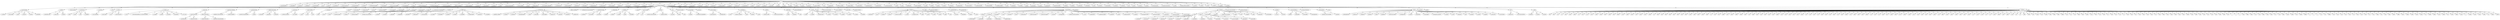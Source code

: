 digraph "ontology" {
  v0 [label="top"];
  v1 [label="v_growing-kind"];
  v2 [label="v_habitat"];
  v3 [label="v_hexactinellids"];
  v4 [label="v_consistency"];
  v5 [label="v_acanthose"];
  v6 [label="v_order"];
  v7 [label="v_actine"];
  v8 [label="v_aster"];
  v9 [label="v_surface"];
  v10 [label="v_hierarchy"];
  v11 [label="v_absent-hierarchy"];
  v12 [label="v_ectosome-skeleton"];
  v13 [label="v_ornamentation"];
  v14 [label="v_isanchora"];
  v15 [label="v_desma-description"];
  v16 [label="v_ectosome"];
  v17 [label="v_orthotriaena"];
  v18 [label="e_max-diameter"];
  v19 [label="v_visible-ectosome"];
  v20 [label="e_separable"];
  v21 [label="e_spicules"];
  v22 [label="e_skeleton"];
  v23 [label="v_macro-debris"];
  v24 [label="v_chemical"];
  v25 [label="v_genus"];
  v26 [label="v_reticulation"];
  v27 [label="v_megascleres"];
  v28 [label="e_smooth-form"];
  v29 [label="e_axis"];
  v30 [label="e_actine"];
  v31 [label="e_acanthose"];
  v32 [label="e_characteristics"];
  v33 [label="e_ornamentation"];
  v34 [label="e_styloids"];
  v35 [label="e_predominant-kind"];
  v36 [label="e_max-length"];
  v37 [label="e_two-or-more-length"];
  v38 [label="v_skeleton-characteristics"];
  v39 [label="e_arrangement"];
  v40 [label="e_aspect"];
  v41 [label="v_tracts-hierarchy"];
  v42 [label="v_sponge"];
  v43 [label="e_external-features"];
  v44 [label="e_ecological-features"];
  v45 [label="e_spiculate-skeleton"];
  v46 [label="e_fibrous-skeleton"];
  v47 [label="e_tracts-skeleton"];
  v48 [label="e_anatomy"];
  v49 [label="v_sponge-problem"];
  v50 [label="e_description"];
  v51 [label="e_solution"];
  v52 [label="v_association"];
  v53 [label="v_distribution"];
  v54 [label="v_sea"];
  v55 [label="v_foreign"];
  v56 [label="v_characters"];
  v57 [label="e_shaft"];
  v58 [label="e_sinuose-disposition"];
  v59 [label="v_no-hierarchy"];
  v60 [label="e_tract-number"];
  v61 [label="v_aspect"];
  v62 [label="v_ectosome-arrangement"];
  v63 [label="v_absent-osc"];
  v64 [label="v_pososc"];
  v65 [label="v_hand"];
  v66 [label="v_architecture"];
  v67 [label="v_isochela"];
  v68 [label="e_form"];
  v69 [label="v_microxea"];
  v70 [label="v_oxyaster"];
  v71 [label="e_deformation"];
  v72 [label="e_two-length-categories"];
  v73 [label="v_fibrous-skeleton"];
  v74 [label="e_architecture"];
  v75 [label="e_basal-spongin"];
  v76 [label="e_hierarchy"];
  v77 [label="e_dark-pith"];
  v78 [label="e_pigmentation"];
  v79 [label="e_when-dryed"];
  v80 [label="e_fasciculated"];
  v81 [label="e_filaments"];
  v82 [label="e_spiculoids"];
  v83 [label="e_choanocyte"];
  v84 [label="e_foreign"];
  v85 [label="v_choanocyte-characteristics"];
  v86 [label="e_diameter"];
  v87 [label="v_location-foreign"];
  v88 [label="v_sponge-ontology"];
  v89 [label="v_disposition"];
  v90 [label="v_absent-cortex"];
  v91 [label="v_section-characteristics"];
  v92 [label="e_by-transparency"];
  v93 [label="e_pith"];
  v94 [label="e_bark"];
  v95 [label="v_fixation"];
  v96 [label="v_specie"];
  v97 [label="v_new-boolean"];
  v98 [label="v_section"];
  v99 [label="v_axis"];
  v100 [label="v_spicule-location"];
  v101 [label="e_monactinal"];
  v102 [label="e_diactinal"];
  v103 [label="v_arrangement"];
  v104 [label="v_growing"];
  v105 [label="e_grow"];
  v106 [label="e_line-form"];
  v107 [label="v_desma"];
  v108 [label="e_tuberculated"];
  v109 [label="e_zigosis"];
  v110 [label="v_tract-number"];
  v111 [label="v_substrate"];
  v112 [label="v_absent-section"];
  v113 [label="v_cortex"];
  v114 [label="v_body-size"];
  v115 [label="v_external-features"];
  v116 [label="e_body-size"];
  v117 [label="e_consistency"];
  v118 [label="e_hand"];
  v119 [label="e_touch"];
  v120 [label="e_surface"];
  v121 [label="e_growing"];
  v122 [label="e_boring"];
  v123 [label="e_colour"];
  v124 [label="e_crible"];
  v125 [label="e_hollow"];
  v126 [label="e_brush"];
  v127 [label="e_briozoa"];
  v128 [label="e_macro-debris"];
  v129 [label="e_osc"];
  v130 [label="e_gemmules"];
  v131 [label="v_touch"];
  v132 [label="v_dry"];
  v133 [label="e_hollow-cylinder"];
  v134 [label="e_elastic-fibers"];
  v135 [label="v_tracts-predominancy"];
  v136 [label="v_tracts-skeleton"];
  v137 [label="e_reticulation"];
  v138 [label="e_predominancy"];
  v139 [label="e_distribution"];
  v140 [label="v_cortex-characteristics"];
  v141 [label="e_cortical-spicules"];
  v142 [label="e_thick"];
  v143 [label="v_chela"];
  v144 [label="v_sterraster"];
  v145 [label="e_type"];
  v146 [label="e_deformed"];
  v147 [label="e_sterr-diameter"];
  v148 [label="v_mesh-side"];
  v149 [label="v_absent-foreign"];
  v150 [label="v_sponge-solution"];
  v151 [label="e_order"];
  v152 [label="e_family"];
  v153 [label="e_genus"];
  v154 [label="e_specie"];
  v155 [label="v_colours"];
  v156 [label="v_fibrous-hierarchy"];
  v157 [label="v_line"];
  v158 [label="v_spiculate-skeleton"];
  v159 [label="e_chemical"];
  v160 [label="e_megascleres"];
  v161 [label="e_microscleres"];
  v162 [label="e_sclerospongids"];
  v163 [label="e_hexactinellids"];
  v164 [label="e_uniform-length"];
  v165 [label="v_anisochela"];
  v166 [label="v_predominancy"];
  v167 [label="v_isochela-form"];
  v168 [label="v_megas-form"];
  v169 [label="v_triaena"];
  v170 [label="v_line-form"];
  v171 [label="e_line"];
  v172 [label="e_peduncle"];
  v173 [label="v_micros"];
  v174 [label="v_tracts-characteristics"];
  v175 [label="e_number"];
  v176 [label="e_kind"];
  v177 [label="v_anatomic-features"];
  v178 [label="e_ectosome"];
  v179 [label="e_cortex"];
  v180 [label="e_mesh-side"];
  v181 [label="e_spicule-location"];
  v182 [label="v_numosc"];
  v183 [label="v_characteristics"];
  v184 [label="v_ecological-features"];
  v185 [label="e_fixation"];
  v186 [label="e_habitat"];
  v187 [label="e_substrate"];
  v188 [label="e_decrease"];
  v189 [label="e_oxid"];
  v190 [label="e_location"];
  v191 [label="e_association"];
  v192 [label="v_foreign-kind"];
  v193 [label="v_colour"];
  v194 [label="e_internal"];
  v195 [label="e_external"];
  v196 [label="v_osc-characteristics"];
  v197 [label="e_dot"];
  v198 [label="e_pach"];
  v199 [label="e_numosc"];
  v200 [label="e_pososc"];
  v201 [label="v_form"];
  v202 [label="v_hierarchy-tracts"];
  v203 [label="e_vertical-tracts"];
  v204 [label="e_transversal-tracts"];
  v205 [label="v_hierarchy-characteristics"];
  v206 [label="e_malla"];
  v207 [label="e_primary-fibre-reduced"];
  v208 [label="e_section"];
  v209 [label="v_foreign-characteristics"];
  v210 [label="e_where"];
  v211 [label="e_cored"];
  v212 [label="v_location"];
  v213 [label="v_microrhabd"];
  v214 [label="v_family"];
  v215 [label="v_osc"];
  v216 [label="v_shaft"];
  v217 [label="v_number"];
  v218 [label="v_symbol"];
  v219 [label="v_boolean"];
  v220 [label="v_integer"];
  v221 [label="v_float"];
  v222 [label="v_small"];
  v223 [label="v_firm"];
  v224 [label="v_h_tough"];
  v225 [label="v_rough"];
  v226 [label="v_even"];
  v227 [label="v_no"];
  v228 [label="v_none"];
  v229 [label="v_rock"];
  v230 [label="v_mediterranean"];
  v231 [label="v_silica"];
  v232 [label="v_perifery-radiate"];
  v233 [label="v_smooth-ornamentation"];
  v234 [label="v_yellowish"];
  v235 [label="v_one-osc"];
  v236 [label="v_elevated"];
  v237 [label="v_no-acanthose"];
  v238 [label="900"];
  v239 [label="v_spherule"];
  v240 [label="v_yes"];
  v241 [label="800"];
  v242 [label="v_hemispherical"];
  v243 [label="v_grey"];
  v244 [label="v_whitish"];
  v245 [label="v_strongyle"];
  v246 [label="v_fusiform"];
  v247 [label="120"];
  v248 [label="18"];
  v249 [label="v_spherical"];
  v250 [label="v_elliptical"];
  v251 [label="v_medium"];
  v252 [label="v_semidark-cave"];
  v253 [label="v_atlantic"];
  v254 [label="v_absent-microscleres"];
  v255 [label="440"];
  v256 [label="v_globular"];
  v257 [label="v_circular"];
  v258 [label="v_stony"];
  v259 [label="v_some"];
  v260 [label="v_radiate"];
  v261 [label="v_breakable"];
  v262 [label="v_t_hispid"];
  v263 [label="v_incrusted-pebbles-or-calcareous-debris"];
  v264 [label="v_s_hispid"];
  v265 [label="v_several"];
  v266 [label="v_depressed"];
  v267 [label="1400"];
  v268 [label="2000"];
  v269 [label="v_oxea"];
  v270 [label="v_anatriaena"];
  v271 [label="30"];
  v272 [label="v_normal"];
  v273 [label="v_bristly"];
  v274 [label="v_totally"];
  v275 [label="v_coating"];
  v276 [label="613"];
  v277 [label="v_sheet"];
  v278 [label="v_yellow"];
  v279 [label="v_tylostyle"];
  v280 [label="v_style"];
  v281 [label="v_subtylostyle"];
  v282 [label="v_encrusting"];
  v283 [label="1110"];
  v284 [label="v_papillate"];
  v285 [label="v_h_fleshy"];
  v286 [label="v_smooth-touch"];
  v287 [label="v_organic-material"];
  v288 [label="1470"];
  v289 [label="v_thick-encrusting"];
  v290 [label="1300"];
  v291 [label="v_mud"];
  v292 [label="2030"];
  v293 [label="v_velvety"];
  v294 [label="v_confused"];
  v295 [label="v_variable"];
  v296 [label="v_detritic"];
  v297 [label="v_styles"];
  v298 [label="600"];
  v299 [label="v_ordered"];
  v300 [label="v_cream-to-brown"];
  v301 [label="1160"];
  v302 [label="500"];
  v303 [label="v_soft"];
  v304 [label="v_hymedesmioid"];
  v305 [label="v_orange"];
  v306 [label="v_one-axis"];
  v307 [label="v_oxeas"];
  v308 [label="4000"];
  v309 [label="v_palisade"];
  v310 [label="v_a-lot"];
  v311 [label="v_spherotylostyle"];
  v312 [label="1120"];
  v313 [label="1500"];
  v314 [label="v_tangential"];
  v315 [label="v_irregular"];
  v316 [label="v_subspherical"];
  v317 [label="4100"];
  v318 [label="v_subtylostrongyle"];
  v319 [label="v_conical"];
  v320 [label="v_big"];
  v321 [label="v_rizoids"];
  v322 [label="v_axial"];
  v323 [label="v_no-visible"];
  v324 [label="v_velvetry"];
  v325 [label="v_erect"];
  v326 [label="v_branching"];
  v327 [label="700"];
  v328 [label="v_conulose"];
  v329 [label="v_orange-to-red"];
  v330 [label="2100"];
  v331 [label="2347"];
  v332 [label="v_rubbery"];
  v333 [label="2500"];
  v334 [label="v_protriaena"];
  v335 [label="40"];
  v336 [label="850"];
  v337 [label="v_cup-shaped"];
  v338 [label="v_basally"];
  v339 [label="450"];
  v340 [label="663"];
  v341 [label="v_irregularly-massive"];
  v342 [label="640"];
  v343 [label="v_massive"];
  v344 [label="v_even-position"];
  v345 [label="400"];
  v346 [label="360"];
  v347 [label="350"];
  v348 [label="380"];
  v349 [label="2700"];
  v350 [label="v_h_flexible"];
  v351 [label="v_sand"];
  v352 [label="v_tornote"];
  v353 [label="300"];
  v354 [label="620"];
  v355 [label="v_lobulated"];
  v356 [label="v_reticulate"];
  v357 [label="v_paucispicular"];
  v358 [label="1020"];
  v359 [label="588"];
  v360 [label="v_spines"];
  v361 [label="25"];
  v362 [label="518"];
  v363 [label="870"];
  v364 [label="v_fan-shaped"];
  v365 [label="1800"];
  v366 [label="v_dark-cave"];
  v367 [label="v_blue"];
  v368 [label="407"];
  v369 [label="v_one-actine"];
  v370 [label="2350"];
  v371 [label="v_strongyloxea"];
  v372 [label="2600"];
  v373 [label="v_tubular"];
  v374 [label="3000"];
  v375 [label="650"];
  v376 [label="80"];
  v377 [label="864"];
  v378 [label="v_boring"];
  v379 [label="630"];
  v380 [label="v_green"];
  v381 [label="v_violet"];
  v382 [label="325"];
  v383 [label="v_black"];
  v384 [label="365"];
  v385 [label="425"];
  v386 [label="520"];
  v387 [label="4050"];
  v388 [label="470"];
  v389 [label="v_littoral"];
  v390 [label="310"];
  v391 [label="320"];
  v392 [label="333"];
  v393 [label="334"];
  v394 [label="1924"];
  v395 [label="39"];
  v396 [label="276"];
  v397 [label="230"];
  v398 [label="270"];
  v399 [label="290"];
  v400 [label="260"];
  v401 [label="220"];
  v402 [label="v_t_fleshy"];
  v403 [label="460"];
  v404 [label="210"];
  v405 [label="340"];
  v406 [label="2034"];
  v407 [label="375"];
  v408 [label="346"];
  v409 [label="330"];
  v410 [label="v_endolithic"];
  v411 [label="v_microstrongyle"];
  v412 [label="v_amphiaster"];
  v413 [label="335"];
  v414 [label="4564"];
  v415 [label="v_dichotriaena"];
  v416 [label="113"];
  v417 [label="255"];
  v418 [label="272"];
  v419 [label="426"];
  v420 [label="v_without-smooth-spicules"];
  v421 [label="v_two"];
  v422 [label="367"];
  v423 [label="v_pink"];
  v424 [label="1790"];
  v425 [label="950"];
  v426 [label="v_plagiotriaena"];
  v427 [label="3170"];
  v428 [label="v_red"];
  v429 [label="2200"];
  v430 [label="1100"];
  v431 [label="1237"];
  v432 [label="433"];
  v433 [label="336"];
  v434 [label="430"];
  v435 [label="v_plumo-ret"];
  v436 [label="930"];
  v437 [label="v_compressible"];
  v438 [label="1200"];
  v439 [label="v_ovoid"];
  v440 [label="110"];
  v441 [label="880"];
  v442 [label="v_plumose"];
  v443 [label="1240"];
  v444 [label="v_foliaceus"];
  v445 [label="1350"];
  v446 [label="1000"];
  v447 [label="403"];
  v448 [label="445"];
  v449 [label="1250"];
  v450 [label="112"];
  v451 [label="v_villose"];
  v452 [label="1118"];
  v453 [label="v_tract"];
  v454 [label="v_node"];
  v455 [label="1700"];
  v456 [label="v_sinuose"];
  v457 [label="90"];
  v458 [label="20"];
  v459 [label="v_flat"];
  v460 [label="v_spots"];
  v461 [label="v_dendritic"];
  v462 [label="1230"];
  v463 [label="2640"];
  v464 [label="v_lobulate"];
  v465 [label="790"];
  v466 [label="1900"];
  v467 [label="1154"];
  v468 [label="85"];
  v469 [label="19"];
  v470 [label="1460"];
  v471 [label="1600"];
  v472 [label="135"];
  v473 [label="v_cushion"];
  v474 [label="1018"];
  v475 [label="v_absent-skeleton"];
  v476 [label="150"];
  v477 [label="v_regular"];
  v478 [label="2300"];
  v479 [label="186"];
  v480 [label="v_verma"];
  v481 [label="980"];
  v482 [label="v_monaxial"];
  v483 [label="v_rhabdostyle"];
  v484 [label="480"];
  v485 [label="3600"];
  v486 [label="225"];
  v487 [label="v_sigmaspire"];
  v488 [label="v_microstyle"];
  v489 [label="v_rhabdostrongyle"];
  v490 [label="26"];
  v491 [label="130"];
  v492 [label="v_digitate"];
  v493 [label="v_sigma"];
  v494 [label="v_toxa"];
  v495 [label="660"];
  v496 [label="540"];
  v497 [label="v_rhaphid"];
  v498 [label="1050"];
  v499 [label="2571"];
  v500 [label="v_t_tough"];
  v501 [label="967"];
  v502 [label="215"];
  v503 [label="280"];
  v504 [label="v_subtylote"];
  v505 [label="v_tylote"];
  v506 [label="217"];
  v507 [label="285"];
  v508 [label="315"];
  v509 [label="114"];
  v510 [label="13"];
  v511 [label="226"];
  v512 [label="205"];
  v513 [label="327"];
  v514 [label="v_subtylotornote"];
  v515 [label="254"];
  v516 [label="265"];
  v517 [label="v_polyaxial"];
  v518 [label="v_tetraxial"];
  v519 [label="v_calthrop"];
  v520 [label="v_three"];
  v521 [label="v_more-than-two"];
  v522 [label="140"];
  v523 [label="200"];
  v524 [label="275"];
  v525 [label="250"];
  v526 [label="580"];
  v527 [label="v_strongylotornote"];
  v528 [label="235"];
  v529 [label="295"];
  v530 [label="v_labis"];
  v531 [label="206"];
  v532 [label="410"];
  v533 [label="v_glutinous"];
  v534 [label="240"];
  v535 [label="v_brainform"];
  v536 [label="3500"];
  v537 [label="550"];
  v538 [label="596"];
  v539 [label="180"];
  v540 [label="190"];
  v541 [label="v_verrucose"];
  v542 [label="v_in-ectosome"];
  v543 [label="222"];
  v544 [label="218"];
  v545 [label="v_diancistra"];
  v546 [label="424"];
  v547 [label="436"];
  v548 [label="v_pseudostrongyle"];
  v549 [label="386"];
  v550 [label="378"];
  v551 [label="v_cladotylote"];
  v552 [label="1"];
  v553 [label="3"];
  v554 [label="2"];
  v555 [label="420"];
  v556 [label="990"];
  v557 [label="546"];
  v558 [label="714"];
  v559 [label="v_crumbled"];
  v560 [label="720"];
  v561 [label="840"];
  v562 [label="760"];
  v563 [label="530"];
  v564 [label="v_not-fixed"];
  v565 [label="v_plesiaster"];
  v566 [label="v_spiraster"];
  v567 [label="v_metaster"];
  v568 [label="v_pseudocalthrop"];
  v569 [label="377"];
  v570 [label="v_spheraster"];
  v571 [label="718"];
  v572 [label="v_anisostrongyle"];
  v573 [label="395"];
  v574 [label="v_multispicular"];
  v575 [label="1185"];
  v576 [label="v_primary-and-secondary"];
  v577 [label="v_in-fibres"];
  v578 [label="v_at-surface"];
  v579 [label="v_confused-arrangement"];
  v580 [label="v_pithed"];
  v581 [label="v_laminated"];
  v582 [label="v_in-matrix"];
  v583 [label="v_estratified"];
  v584 [label="v_homogeneous"];
  v585 [label="v_dendro-ret"];
  v586 [label="v_primary"];
  v587 [label="v_c_flexible"];
  v588 [label="3200"];
  v589 [label="v_sanidaster"];
  v590 [label="370"];
  v591 [label="2900"];
  v592 [label="6500"];
  v593 [label="6"];
  v594 [label="5"];
  v595 [label="4"];
  v596 [label="127"];
  v597 [label="65"];
  v598 [label="6000"];
  v599 [label="100"];
  v600 [label="144"];
  v601 [label="133"];
  v602 [label="142"];
  v603 [label="105"];
  v604 [label="175"];
  v605 [label="323"];
  v606 [label="155"];
  v607 [label="160"];
  v608 [label="277"];
  v609 [label="141"];
  v610 [label="394"];
  v611 [label="95"];
  v612 [label="v_subconical"];
  v613 [label="234"];
  v614 [label="444"];
  v615 [label="1380"];
  v616 [label="1680"];
  v617 [label="2407"];
  v618 [label="2050"];
  v619 [label="1950"];
  v620 [label="2250"];
  v621 [label="2670"];
  v622 [label="v_four"];
  v623 [label="50"];
  v624 [label="3366"];
  v625 [label="2400"];
  v626 [label="3125"];
  v627 [label="1960"];
  v628 [label="60"];
  v629 [label="2550"];
  v630 [label="2800"];
  v631 [label="3126"];
  v632 [label="77"];
  v633 [label="10000"];
  v634 [label="3240"];
  v635 [label="2543"];
  v636 [label="3400"];
  v637 [label="v_tricodragma"];
  v638 [label="35"];
  v639 [label="5000"];
  v640 [label="14300"];
  v0 -> v18 [label=">="];
  v0 -> v20 [label=">="];
  v0 -> v21 [label=">="];
  v0 -> v22 [label=">="];
  v0 -> v28 [label=">="];
  v0 -> v29 [label=">="];
  v0 -> v30 [label=">="];
  v0 -> v31 [label=">="];
  v0 -> v32 [label=">="];
  v0 -> v33 [label=">="];
  v0 -> v34 [label=">="];
  v0 -> v35 [label=">="];
  v0 -> v36 [label=">="];
  v0 -> v37 [label=">="];
  v0 -> v39 [label=">="];
  v0 -> v40 [label=">="];
  v0 -> v43 [label=">="];
  v0 -> v44 [label=">="];
  v0 -> v45 [label=">="];
  v0 -> v46 [label=">="];
  v0 -> v47 [label=">="];
  v0 -> v48 [label=">="];
  v0 -> v50 [label=">="];
  v0 -> v51 [label=">="];
  v0 -> v57 [label=">="];
  v0 -> v58 [label=">="];
  v0 -> v60 [label=">="];
  v0 -> v68 [label=">="];
  v0 -> v71 [label=">="];
  v0 -> v72 [label=">="];
  v0 -> v74 [label=">="];
  v0 -> v75 [label=">="];
  v0 -> v76 [label=">="];
  v0 -> v77 [label=">="];
  v0 -> v78 [label=">="];
  v0 -> v79 [label=">="];
  v0 -> v80 [label=">="];
  v0 -> v81 [label=">="];
  v0 -> v82 [label=">="];
  v0 -> v83 [label=">="];
  v0 -> v84 [label=">="];
  v0 -> v86 [label=">="];
  v0 -> v88 [label=">="];
  v0 -> v92 [label=">="];
  v0 -> v93 [label=">="];
  v0 -> v94 [label=">="];
  v0 -> v101 [label=">="];
  v0 -> v102 [label=">="];
  v0 -> v105 [label=">="];
  v0 -> v106 [label=">="];
  v0 -> v108 [label=">="];
  v0 -> v109 [label=">="];
  v0 -> v116 [label=">="];
  v0 -> v117 [label=">="];
  v0 -> v118 [label=">="];
  v0 -> v119 [label=">="];
  v0 -> v120 [label=">="];
  v0 -> v121 [label=">="];
  v0 -> v122 [label=">="];
  v0 -> v123 [label=">="];
  v0 -> v124 [label=">="];
  v0 -> v125 [label=">="];
  v0 -> v126 [label=">="];
  v0 -> v127 [label=">="];
  v0 -> v128 [label=">="];
  v0 -> v129 [label=">="];
  v0 -> v130 [label=">="];
  v0 -> v133 [label=">="];
  v0 -> v134 [label=">="];
  v0 -> v137 [label=">="];
  v0 -> v138 [label=">="];
  v0 -> v139 [label=">="];
  v0 -> v141 [label=">="];
  v0 -> v142 [label=">="];
  v0 -> v145 [label=">="];
  v0 -> v146 [label=">="];
  v0 -> v147 [label=">="];
  v0 -> v151 [label=">="];
  v0 -> v152 [label=">="];
  v0 -> v153 [label=">="];
  v0 -> v154 [label=">="];
  v0 -> v159 [label=">="];
  v0 -> v160 [label=">="];
  v0 -> v161 [label=">="];
  v0 -> v162 [label=">="];
  v0 -> v163 [label=">="];
  v0 -> v164 [label=">="];
  v0 -> v171 [label=">="];
  v0 -> v172 [label=">="];
  v0 -> v175 [label=">="];
  v0 -> v176 [label=">="];
  v0 -> v178 [label=">="];
  v0 -> v179 [label=">="];
  v0 -> v180 [label=">="];
  v0 -> v181 [label=">="];
  v0 -> v185 [label=">="];
  v0 -> v186 [label=">="];
  v0 -> v187 [label=">="];
  v0 -> v188 [label=">="];
  v0 -> v189 [label=">="];
  v0 -> v190 [label=">="];
  v0 -> v191 [label=">="];
  v0 -> v194 [label=">="];
  v0 -> v195 [label=">="];
  v0 -> v197 [label=">="];
  v0 -> v198 [label=">="];
  v0 -> v199 [label=">="];
  v0 -> v200 [label=">="];
  v0 -> v203 [label=">="];
  v0 -> v204 [label=">="];
  v0 -> v206 [label=">="];
  v0 -> v207 [label=">="];
  v0 -> v208 [label=">="];
  v0 -> v210 [label=">="];
  v0 -> v211 [label=">="];
  v0 -> v217 [label=">="];
  v0 -> v218 [label=">="];
  v0 -> v219 [label=">="];
  v1 -> v275 [label=">="];
  v1 -> v282 [label=">="];
  v1 -> v325 [label=">="];
  v1 -> v343 [label=">="];
  v1 -> v378 [label=">="];
  v1 -> v410 [label=">="];
  v2 -> v252 [label=">="];
  v2 -> v366 [label=">="];
  v2 -> v389 [label=">="];
  v4 -> v223 [label=">="];
  v4 -> v258 [label=">="];
  v4 -> v303 [label=">="];
  v4 -> v587 [label=">="];
  v5 -> v237 [label=">="];
  v7 -> v369 [label=">="];
  v7 -> v421 [label=">="];
  v7 -> v521 [label=">="];
  v8 -> v70 [label=">="];
  v8 -> v144 [label=">="];
  v8 -> v412 [label=">="];
  v8 -> v565 [label=">="];
  v8 -> v566 [label=">="];
  v8 -> v567 [label=">="];
  v8 -> v570 [label=">="];
  v8 -> v589 [label=">="];
  v9 -> v226 [label=">="];
  v9 -> v263 [label=">="];
  v9 -> v264 [label=">="];
  v9 -> v273 [label=">="];
  v9 -> v328 [label=">="];
  v9 -> v535 [label=">="];
  v9 -> v541 [label=">="];
  v10 -> v41 [label=">="];
  v10 -> v156 [label=">="];
  v12 -> v38 [label=">="];
  v12 -> v475 [label=">="];
  v13 -> v233 [label=">="];
  v13 -> v360 [label=">="];
  v15 -> v482 [label=">="];
  v15 -> v517 [label=">="];
  v15 -> v518 [label=">="];
  v16 -> v19 [label=">="];
  v16 -> v323 [label=">="];
  v23 -> v228 [label=">="];
  v23 -> v259 [label=">="];
  v23 -> v310 [label=">="];
  v24 -> v231 [label=">="];
  v41 -> v59 [label=">="];
  v41 -> v202 [label=">="];
  v53 -> v453 [label=">="];
  v53 -> v454 [label=">="];
  v54 -> v230 [label=">="];
  v54 -> v253 [label=">="];
  v55 -> v149 [label=">="];
  v55 -> v209 [label=">="];
  v61 -> v299 [label=">="];
  v61 -> v315 [label=">="];
  v62 -> v309 [label=">="];
  v62 -> v314 [label=">="];
  v64 -> v236 [label=">="];
  v64 -> v266 [label=">="];
  v64 -> v344 [label=">="];
  v65 -> v224 [label=">="];
  v65 -> v261 [label=">="];
  v65 -> v285 [label=">="];
  v65 -> v332 [label=">="];
  v65 -> v350 [label=">="];
  v65 -> v437 [label=">="];
  v65 -> v533 [label=">="];
  v65 -> v559 [label=">="];
  v66 -> v232 [label=">="];
  v66 -> v260 [label=">="];
  v66 -> v294 [label=">="];
  v66 -> v304 [label=">="];
  v66 -> v322 [label=">="];
  v66 -> v356 [label=">="];
  v66 -> v364 [label=">="];
  v66 -> v435 [label=">="];
  v66 -> v442 [label=">="];
  v66 -> v461 [label=">="];
  v66 -> v585 [label=">="];
  v87 -> v577 [label=">="];
  v87 -> v578 [label=">="];
  v87 -> v582 [label=">="];
  v88 -> v1 [label=">="];
  v88 -> v2 [label=">="];
  v88 -> v3 [label=">="];
  v88 -> v4 [label=">="];
  v88 -> v5 [label=">="];
  v88 -> v6 [label=">="];
  v88 -> v7 [label=">="];
  v88 -> v9 [label=">="];
  v88 -> v10 [label=">="];
  v88 -> v12 [label=">="];
  v88 -> v13 [label=">="];
  v88 -> v15 [label=">="];
  v88 -> v16 [label=">="];
  v88 -> v23 [label=">="];
  v88 -> v24 [label=">="];
  v88 -> v25 [label=">="];
  v88 -> v26 [label=">="];
  v88 -> v27 [label=">="];
  v88 -> v42 [label=">="];
  v88 -> v49 [label=">="];
  v88 -> v52 [label=">="];
  v88 -> v53 [label=">="];
  v88 -> v54 [label=">="];
  v88 -> v55 [label=">="];
  v88 -> v56 [label=">="];
  v88 -> v61 [label=">="];
  v88 -> v62 [label=">="];
  v88 -> v64 [label=">="];
  v88 -> v65 [label=">="];
  v88 -> v66 [label=">="];
  v88 -> v73 [label=">="];
  v88 -> v85 [label=">="];
  v88 -> v87 [label=">="];
  v88 -> v89 [label=">="];
  v88 -> v95 [label=">="];
  v88 -> v96 [label=">="];
  v88 -> v97 [label=">="];
  v88 -> v98 [label=">="];
  v88 -> v99 [label=">="];
  v88 -> v100 [label=">="];
  v88 -> v103 [label=">="];
  v88 -> v104 [label=">="];
  v88 -> v110 [label=">="];
  v88 -> v111 [label=">="];
  v88 -> v113 [label=">="];
  v88 -> v114 [label=">="];
  v88 -> v115 [label=">="];
  v88 -> v131 [label=">="];
  v88 -> v132 [label=">="];
  v88 -> v135 [label=">="];
  v88 -> v136 [label=">="];
  v88 -> v148 [label=">="];
  v88 -> v150 [label=">="];
  v88 -> v155 [label=">="];
  v88 -> v157 [label=">="];
  v88 -> v158 [label=">="];
  v88 -> v166 [label=">="];
  v88 -> v167 [label=">="];
  v88 -> v168 [label=">="];
  v88 -> v170 [label=">="];
  v88 -> v173 [label=">="];
  v88 -> v174 [label=">="];
  v88 -> v177 [label=">="];
  v88 -> v182 [label=">="];
  v88 -> v183 [label=">="];
  v88 -> v184 [label=">="];
  v88 -> v192 [label=">="];
  v88 -> v193 [label=">="];
  v88 -> v201 [label=">="];
  v88 -> v212 [label=">="];
  v88 -> v214 [label=">="];
  v88 -> v215 [label=">="];
  v88 -> v216 [label=">="];
  v89 -> v338 [label=">="];
  v95 -> v274 [label=">="];
  v95 -> v321 [label=">="];
  v95 -> v460 [label=">="];
  v95 -> v564 [label=">="];
  v97 -> v227 [label=">="];
  v97 -> v240 [label=">="];
  v98 -> v91 [label=">="];
  v98 -> v112 [label=">="];
  v99 -> v306 [label=">="];
  v99 -> v520 [label=">="];
  v99 -> v622 [label=">="];
  v103 -> v477 [label=">="];
  v103 -> v579 [label=">="];
  v110 -> v357 [label=">="];
  v110 -> v574 [label=">="];
  v111 -> v229 [label=">="];
  v111 -> v287 [label=">="];
  v111 -> v291 [label=">="];
  v111 -> v296 [label=">="];
  v111 -> v351 [label=">="];
  v113 -> v90 [label=">="];
  v113 -> v140 [label=">="];
  v114 -> v222 [label=">="];
  v114 -> v251 [label=">="];
  v114 -> v320 [label=">="];
  v131 -> v225 [label=">="];
  v131 -> v262 [label=">="];
  v131 -> v286 [label=">="];
  v131 -> v293 [label=">="];
  v131 -> v324 [label=">="];
  v131 -> v402 [label=">="];
  v131 -> v451 [label=">="];
  v131 -> v500 [label=">="];
  v143 -> v14 [label=">="];
  v143 -> v67 [label=">="];
  v143 -> v165 [label=">="];
  v148 -> v295 [label=">="];
  v155 -> v234 [label=">="];
  v155 -> v243 [label=">="];
  v155 -> v244 [label=">="];
  v155 -> v278 [label=">="];
  v155 -> v300 [label=">="];
  v155 -> v305 [label=">="];
  v155 -> v329 [label=">="];
  v155 -> v367 [label=">="];
  v155 -> v380 [label=">="];
  v155 -> v381 [label=">="];
  v155 -> v383 [label=">="];
  v155 -> v423 [label=">="];
  v155 -> v428 [label=">="];
  v156 -> v11 [label=">="];
  v156 -> v205 [label=">="];
  v157 -> v257 [label=">="];
  v157 -> v355 [label=">="];
  v166 -> v297 [label=">="];
  v166 -> v307 [label=">="];
  v168 -> v107 [label=">="];
  v168 -> v169 [label=">="];
  v168 -> v245 [label=">="];
  v168 -> v269 [label=">="];
  v168 -> v279 [label=">="];
  v168 -> v280 [label=">="];
  v168 -> v281 [label=">="];
  v168 -> v311 [label=">="];
  v168 -> v318 [label=">="];
  v168 -> v352 [label=">="];
  v168 -> v371 [label=">="];
  v168 -> v420 [label=">="];
  v168 -> v480 [label=">="];
  v168 -> v483 [label=">="];
  v168 -> v489 [label=">="];
  v168 -> v504 [label=">="];
  v168 -> v505 [label=">="];
  v168 -> v514 [label=">="];
  v168 -> v519 [label=">="];
  v168 -> v527 [label=">="];
  v168 -> v548 [label=">="];
  v168 -> v551 [label=">="];
  v168 -> v568 [label=">="];
  v168 -> v572 [label=">="];
  v169 -> v17 [label=">="];
  v169 -> v270 [label=">="];
  v169 -> v334 [label=">="];
  v169 -> v415 [label=">="];
  v169 -> v426 [label=">="];
  v173 -> v8 [label=">="];
  v173 -> v143 [label=">="];
  v173 -> v213 [label=">="];
  v173 -> v239 [label=">="];
  v173 -> v254 [label=">="];
  v173 -> v493 [label=">="];
  v173 -> v494 [label=">="];
  v173 -> v497 [label=">="];
  v173 -> v530 [label=">="];
  v173 -> v545 [label=">="];
  v173 -> v637 [label=">="];
  v182 -> v235 [label=">="];
  v182 -> v265 [label=">="];
  v183 -> v580 [label=">="];
  v183 -> v581 [label=">="];
  v183 -> v583 [label=">="];
  v183 -> v584 [label=">="];
  v192 -> v576 [label=">="];
  v192 -> v586 [label=">="];
  v201 -> v242 [label=">="];
  v201 -> v249 [label=">="];
  v201 -> v250 [label=">="];
  v201 -> v256 [label=">="];
  v201 -> v277 [label=">="];
  v201 -> v284 [label=">="];
  v201 -> v289 [label=">="];
  v201 -> v316 [label=">="];
  v201 -> v319 [label=">="];
  v201 -> v326 [label=">="];
  v201 -> v337 [label=">="];
  v201 -> v341 [label=">="];
  v201 -> v373 [label=">="];
  v201 -> v439 [label=">="];
  v201 -> v444 [label=">="];
  v201 -> v459 [label=">="];
  v201 -> v464 [label=">="];
  v201 -> v473 [label=">="];
  v201 -> v492 [label=">="];
  v201 -> v612 [label=">="];
  v212 -> v542 [label=">="];
  v213 -> v69 [label=">="];
  v213 -> v411 [label=">="];
  v213 -> v487 [label=">="];
  v213 -> v488 [label=">="];
  v215 -> v63 [label=">="];
  v215 -> v196 [label=">="];
  v216 -> v246 [label=">="];
  v216 -> v272 [label=">="];
  v216 -> v456 [label=">="];
  v217 -> v220 [label=">="];
  v217 -> v221 [label=">="];
  v220 -> v238 [label=">="];
  v220 -> v241 [label=">="];
  v220 -> v247 [label=">="];
  v220 -> v248 [label=">="];
  v220 -> v255 [label=">="];
  v220 -> v267 [label=">="];
  v220 -> v268 [label=">="];
  v220 -> v271 [label=">="];
  v220 -> v276 [label=">="];
  v220 -> v283 [label=">="];
  v220 -> v288 [label=">="];
  v220 -> v290 [label=">="];
  v220 -> v292 [label=">="];
  v220 -> v298 [label=">="];
  v220 -> v301 [label=">="];
  v220 -> v302 [label=">="];
  v220 -> v308 [label=">="];
  v220 -> v312 [label=">="];
  v220 -> v313 [label=">="];
  v220 -> v317 [label=">="];
  v220 -> v327 [label=">="];
  v220 -> v330 [label=">="];
  v220 -> v331 [label=">="];
  v220 -> v333 [label=">="];
  v220 -> v335 [label=">="];
  v220 -> v336 [label=">="];
  v220 -> v339 [label=">="];
  v220 -> v340 [label=">="];
  v220 -> v342 [label=">="];
  v220 -> v345 [label=">="];
  v220 -> v346 [label=">="];
  v220 -> v347 [label=">="];
  v220 -> v348 [label=">="];
  v220 -> v349 [label=">="];
  v220 -> v353 [label=">="];
  v220 -> v354 [label=">="];
  v220 -> v358 [label=">="];
  v220 -> v359 [label=">="];
  v220 -> v361 [label=">="];
  v220 -> v362 [label=">="];
  v220 -> v363 [label=">="];
  v220 -> v365 [label=">="];
  v220 -> v368 [label=">="];
  v220 -> v370 [label=">="];
  v220 -> v372 [label=">="];
  v220 -> v374 [label=">="];
  v220 -> v375 [label=">="];
  v220 -> v376 [label=">="];
  v220 -> v377 [label=">="];
  v220 -> v379 [label=">="];
  v220 -> v382 [label=">="];
  v220 -> v384 [label=">="];
  v220 -> v385 [label=">="];
  v220 -> v386 [label=">="];
  v220 -> v387 [label=">="];
  v220 -> v388 [label=">="];
  v220 -> v390 [label=">="];
  v220 -> v391 [label=">="];
  v220 -> v392 [label=">="];
  v220 -> v393 [label=">="];
  v220 -> v394 [label=">="];
  v220 -> v395 [label=">="];
  v220 -> v396 [label=">="];
  v220 -> v397 [label=">="];
  v220 -> v398 [label=">="];
  v220 -> v399 [label=">="];
  v220 -> v400 [label=">="];
  v220 -> v401 [label=">="];
  v220 -> v403 [label=">="];
  v220 -> v404 [label=">="];
  v220 -> v405 [label=">="];
  v220 -> v406 [label=">="];
  v220 -> v407 [label=">="];
  v220 -> v408 [label=">="];
  v220 -> v409 [label=">="];
  v220 -> v413 [label=">="];
  v220 -> v414 [label=">="];
  v220 -> v416 [label=">="];
  v220 -> v417 [label=">="];
  v220 -> v418 [label=">="];
  v220 -> v419 [label=">="];
  v220 -> v422 [label=">="];
  v220 -> v424 [label=">="];
  v220 -> v425 [label=">="];
  v220 -> v427 [label=">="];
  v220 -> v429 [label=">="];
  v220 -> v430 [label=">="];
  v220 -> v431 [label=">="];
  v220 -> v432 [label=">="];
  v220 -> v433 [label=">="];
  v220 -> v434 [label=">="];
  v220 -> v436 [label=">="];
  v220 -> v438 [label=">="];
  v220 -> v440 [label=">="];
  v220 -> v441 [label=">="];
  v220 -> v443 [label=">="];
  v220 -> v445 [label=">="];
  v220 -> v446 [label=">="];
  v220 -> v447 [label=">="];
  v220 -> v448 [label=">="];
  v220 -> v449 [label=">="];
  v220 -> v450 [label=">="];
  v220 -> v452 [label=">="];
  v220 -> v455 [label=">="];
  v220 -> v457 [label=">="];
  v220 -> v458 [label=">="];
  v220 -> v462 [label=">="];
  v220 -> v463 [label=">="];
  v220 -> v465 [label=">="];
  v220 -> v466 [label=">="];
  v220 -> v467 [label=">="];
  v220 -> v468 [label=">="];
  v220 -> v469 [label=">="];
  v220 -> v470 [label=">="];
  v220 -> v471 [label=">="];
  v220 -> v472 [label=">="];
  v220 -> v474 [label=">="];
  v220 -> v476 [label=">="];
  v220 -> v478 [label=">="];
  v220 -> v479 [label=">="];
  v220 -> v481 [label=">="];
  v220 -> v484 [label=">="];
  v220 -> v485 [label=">="];
  v220 -> v486 [label=">="];
  v220 -> v490 [label=">="];
  v220 -> v491 [label=">="];
  v220 -> v495 [label=">="];
  v220 -> v496 [label=">="];
  v220 -> v498 [label=">="];
  v220 -> v499 [label=">="];
  v220 -> v501 [label=">="];
  v220 -> v502 [label=">="];
  v220 -> v503 [label=">="];
  v220 -> v506 [label=">="];
  v220 -> v507 [label=">="];
  v220 -> v508 [label=">="];
  v220 -> v509 [label=">="];
  v220 -> v510 [label=">="];
  v220 -> v511 [label=">="];
  v220 -> v512 [label=">="];
  v220 -> v513 [label=">="];
  v220 -> v515 [label=">="];
  v220 -> v516 [label=">="];
  v220 -> v522 [label=">="];
  v220 -> v523 [label=">="];
  v220 -> v524 [label=">="];
  v220 -> v525 [label=">="];
  v220 -> v526 [label=">="];
  v220 -> v528 [label=">="];
  v220 -> v529 [label=">="];
  v220 -> v531 [label=">="];
  v220 -> v532 [label=">="];
  v220 -> v534 [label=">="];
  v220 -> v536 [label=">="];
  v220 -> v537 [label=">="];
  v220 -> v538 [label=">="];
  v220 -> v539 [label=">="];
  v220 -> v540 [label=">="];
  v220 -> v543 [label=">="];
  v220 -> v544 [label=">="];
  v220 -> v546 [label=">="];
  v220 -> v547 [label=">="];
  v220 -> v549 [label=">="];
  v220 -> v550 [label=">="];
  v220 -> v552 [label=">="];
  v220 -> v553 [label=">="];
  v220 -> v554 [label=">="];
  v220 -> v555 [label=">="];
  v220 -> v556 [label=">="];
  v220 -> v557 [label=">="];
  v220 -> v558 [label=">="];
  v220 -> v560 [label=">="];
  v220 -> v561 [label=">="];
  v220 -> v562 [label=">="];
  v220 -> v563 [label=">="];
  v220 -> v569 [label=">="];
  v220 -> v571 [label=">="];
  v220 -> v573 [label=">="];
  v220 -> v575 [label=">="];
  v220 -> v588 [label=">="];
  v220 -> v590 [label=">="];
  v220 -> v591 [label=">="];
  v220 -> v592 [label=">="];
  v220 -> v593 [label=">="];
  v220 -> v594 [label=">="];
  v220 -> v595 [label=">="];
  v220 -> v596 [label=">="];
  v220 -> v597 [label=">="];
  v220 -> v598 [label=">="];
  v220 -> v599 [label=">="];
  v220 -> v600 [label=">="];
  v220 -> v601 [label=">="];
  v220 -> v602 [label=">="];
  v220 -> v603 [label=">="];
  v220 -> v604 [label=">="];
  v220 -> v605 [label=">="];
  v220 -> v606 [label=">="];
  v220 -> v607 [label=">="];
  v220 -> v608 [label=">="];
  v220 -> v609 [label=">="];
  v220 -> v610 [label=">="];
  v220 -> v611 [label=">="];
  v220 -> v613 [label=">="];
  v220 -> v614 [label=">="];
  v220 -> v615 [label=">="];
  v220 -> v616 [label=">="];
  v220 -> v617 [label=">="];
  v220 -> v618 [label=">="];
  v220 -> v619 [label=">="];
  v220 -> v620 [label=">="];
  v220 -> v621 [label=">="];
  v220 -> v623 [label=">="];
  v220 -> v624 [label=">="];
  v220 -> v625 [label=">="];
  v220 -> v626 [label=">="];
  v220 -> v627 [label=">="];
  v220 -> v628 [label=">="];
  v220 -> v629 [label=">="];
  v220 -> v630 [label=">="];
  v220 -> v631 [label=">="];
  v220 -> v632 [label=">="];
  v220 -> v633 [label=">="];
  v220 -> v634 [label=">="];
  v220 -> v635 [label=">="];
  v220 -> v636 [label=">="];
  v220 -> v638 [label=">="];
  v220 -> v639 [label=">="];
  v220 -> v640 [label=">="];
}
